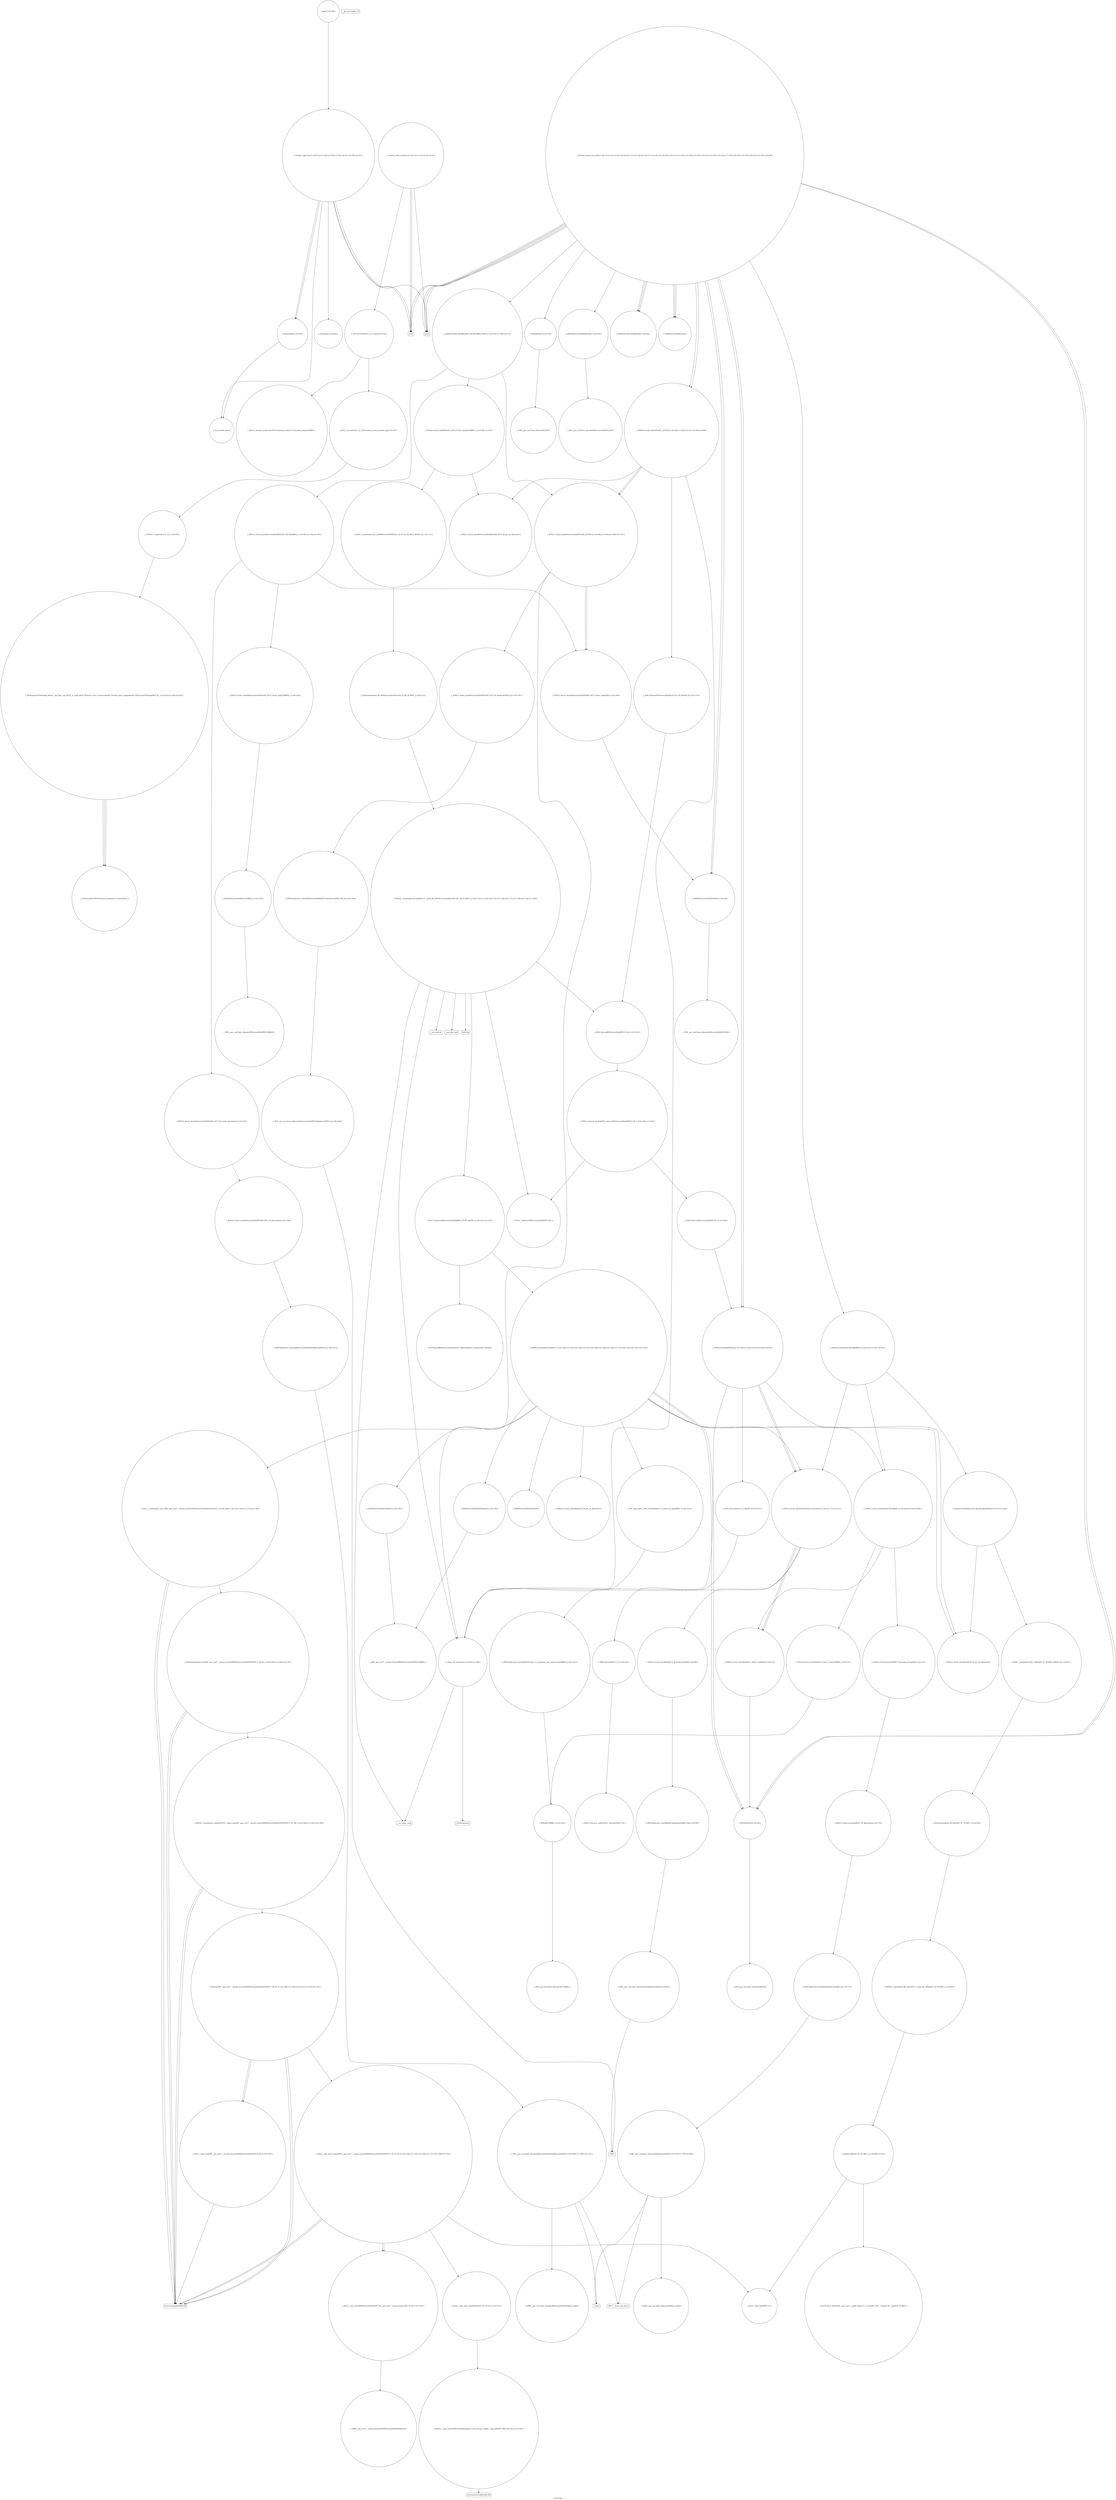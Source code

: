 digraph "Call Graph" {
	label="Call Graph";

	Node0x55c1746bfb80 [shape=record,shape=circle,label="{_Z18exec_alien_numbersv|{<s0>1|<s1>2|<s2>3|<s3>4}}"];
	Node0x55c1746bfb80:s0 -> Node0x55c1746bfc00[color=black];
	Node0x55c1746bfb80:s1 -> Node0x55c1746bfc00[color=black];
	Node0x55c1746bfb80:s2 -> Node0x55c174959740[color=black];
	Node0x55c1746bfb80:s3 -> Node0x55c1749597c0[color=black];
	Node0x55c17495d360 [shape=record,shape=circle,label="{_ZNSt16allocator_traitsISaIiEE37select_on_container_copy_constructionERKS0_|{<s0>141}}"];
	Node0x55c17495d360:s0 -> Node0x55c17495d3e0[color=black];
	Node0x55c1749599c0 [shape=record,shape=Mrecord,label="{__gxx_personality_v0}"];
	Node0x55c17495aec0 [shape=record,shape=circle,label="{_ZSt12__miter_baseIN9__gnu_cxx17__normal_iteratorIPKiSt6vectorIiSaIiEEEEET_S8_|{<s0>160}}"];
	Node0x55c17495aec0:s0 -> Node0x55c17495d4e0[color=black];
	Node0x55c174959d40 [shape=record,shape=circle,label="{_ZNSt6vectorIiSaIiEEixEm}"];
	Node0x55c17495b240 [shape=record,shape=circle,label="{_ZNSt12_Destroy_auxILb0EE9__destroyIPSt6vectorIiSaIiEEEEvT_S6_|{<s0>164|<s1>165}}"];
	Node0x55c17495b240:s0 -> Node0x55c17495cce0[color=black];
	Node0x55c17495b240:s1 -> Node0x55c17495b2c0[color=black];
	Node0x55c17495a0c0 [shape=record,shape=circle,label="{_ZSt9__reverseIPcEvT_S1_St26random_access_iterator_tag|{<s0>59}}"];
	Node0x55c17495a0c0:s0 -> Node0x55c17495a1c0[color=black];
	Node0x55c17495a440 [shape=record,shape=circle,label="{_ZNSt12_Vector_baseIiSaIiEEC2EmRKS0_|{<s0>64|<s1>65|<s2>66}}"];
	Node0x55c17495a440:s0 -> Node0x55c17495a5c0[color=black];
	Node0x55c17495a440:s1 -> Node0x55c17495a640[color=black];
	Node0x55c17495a440:s2 -> Node0x55c17495a6c0[color=black];
	Node0x55c17495a7c0 [shape=record,shape=circle,label="{_ZNSt12_Vector_baseIiSaIiEE11_M_allocateEm|{<s0>76}}"];
	Node0x55c17495a7c0:s0 -> Node0x55c17495a840[color=black];
	Node0x55c17495ab40 [shape=record,shape=circle,label="{_ZNSt12_Vector_baseIiSaIiEE19_M_get_Tp_allocatorEv}"];
	Node0x55c17495bee0 [shape=record,shape=circle,label="{__clang_call_terminate|{<s0>87|<s1>88}}"];
	Node0x55c17495bee0:s0 -> Node0x55c17495bf60[color=black];
	Node0x55c17495bee0:s1 -> Node0x55c17495bfe0[color=black];
	Node0x55c17495c260 [shape=record,shape=circle,label="{_ZSt8_DestroyIPiEvT_S1_|{<s0>92}}"];
	Node0x55c17495c260:s0 -> Node0x55c17495c2e0[color=black];
	Node0x55c17495c5e0 [shape=record,shape=circle,label="{_ZNSt12_Vector_baseISt6vectorIiSaIiEESaIS2_EE12_Vector_implC2ERKS3_|{<s0>102}}"];
	Node0x55c17495c5e0:s0 -> Node0x55c17495c760[color=black];
	Node0x55c17495c960 [shape=record,shape=circle,label="{_ZN9__gnu_cxx13new_allocatorISt6vectorIiSaIiEEE8allocateEmPKv|{<s0>108|<s1>109|<s2>110}}"];
	Node0x55c17495c960:s0 -> Node0x55c17495c9e0[color=black];
	Node0x55c17495c960:s1 -> Node0x55c17495a9c0[color=black];
	Node0x55c17495c960:s2 -> Node0x55c17495aa40[color=black];
	Node0x55c17495cce0 [shape=record,shape=circle,label="{_ZSt11__addressofISt6vectorIiSaIiEEEPT_RS3_}"];
	Node0x55c17495d060 [shape=record,shape=circle,label="{_ZNKSt6vectorIiSaIiEE4sizeEv}"];
	Node0x55c1746bfc00 [shape=record,shape=Mrecord,label="{scanf}"];
	Node0x55c17495d3e0 [shape=record,shape=circle,label="{_ZNSaIiEC2ERKS_|{<s0>142}}"];
	Node0x55c17495d3e0:s0 -> Node0x55c17495a740[color=black];
	Node0x55c174959a40 [shape=record,shape=circle,label="{_ZNSaISt6vectorIiSaIiEEEC2Ev|{<s0>34}}"];
	Node0x55c174959a40:s0 -> Node0x55c17495c360[color=black];
	Node0x55c17495af40 [shape=record,shape=circle,label="{_ZSt13__copy_move_aILb0EPKiPiET1_T0_S4_S3_|{<s0>161}}"];
	Node0x55c17495af40:s0 -> Node0x55c17495b040[color=black];
	Node0x55c174959dc0 [shape=record,shape=circle,label="{_ZNSt6vectorIS_IiSaIiEESaIS1_EED2Ev|{<s0>45|<s1>46|<s2>47|<s3>48|<s4>49}}"];
	Node0x55c174959dc0:s0 -> Node0x55c17495cae0[color=black];
	Node0x55c174959dc0:s1 -> Node0x55c17495b4c0[color=black];
	Node0x55c174959dc0:s2 -> Node0x55c17495c560[color=black];
	Node0x55c174959dc0:s3 -> Node0x55c17495c560[color=black];
	Node0x55c174959dc0:s4 -> Node0x55c17495bee0[color=black];
	Node0x55c17495b2c0 [shape=record,shape=circle,label="{_ZSt8_DestroyISt6vectorIiSaIiEEEvPT_|{<s0>166}}"];
	Node0x55c17495b2c0:s0 -> Node0x55c174959bc0[color=black];
	Node0x55c17495a140 [shape=record,shape=circle,label="{_ZSt19__iterator_categoryIPcENSt15iterator_traitsIT_E17iterator_categoryERKS2_}"];
	Node0x55c17495a4c0 [shape=record,shape=circle,label="{_ZNSt6vectorIiSaIiEE18_M_fill_initializeEmRKi|{<s0>67|<s1>68}}"];
	Node0x55c17495a4c0:s0 -> Node0x55c17495ab40[color=black];
	Node0x55c17495a4c0:s1 -> Node0x55c17495aac0[color=black];
	Node0x55c17495a840 [shape=record,shape=circle,label="{_ZNSt16allocator_traitsISaIiEE8allocateERS0_m|{<s0>77}}"];
	Node0x55c17495a840:s0 -> Node0x55c17495a8c0[color=black];
	Node0x55c17495abc0 [shape=record,shape=circle,label="{_ZSt20uninitialized_fill_nIPimiET_S1_T0_RKT1_|{<s0>82}}"];
	Node0x55c17495abc0:s0 -> Node0x55c17495ac40[color=black];
	Node0x55c17495bf60 [shape=record,shape=Mrecord,label="{__cxa_begin_catch}"];
	Node0x55c17495c2e0 [shape=record,shape=circle,label="{_ZNSt12_Destroy_auxILb1EE9__destroyIPiEEvT_S3_}"];
	Node0x55c17495c660 [shape=record,shape=circle,label="{_ZNSt12_Vector_baseISt6vectorIiSaIiEESaIS2_EE17_M_create_storageEm|{<s0>103}}"];
	Node0x55c17495c660:s0 -> Node0x55c17495c860[color=black];
	Node0x55c17495c9e0 [shape=record,shape=circle,label="{_ZNK9__gnu_cxx13new_allocatorISt6vectorIiSaIiEEE8max_sizeEv}"];
	Node0x55c17495cd60 [shape=record,shape=circle,label="{_ZSt8_DestroyIPSt6vectorIiSaIiEEEvT_S4_|{<s0>123}}"];
	Node0x55c17495cd60:s0 -> Node0x55c17495b240[color=black];
	Node0x55c17495d0e0 [shape=record,shape=circle,label="{_ZN9__gnu_cxx14__alloc_traitsISaIiEE17_S_select_on_copyERKS1_|{<s0>135}}"];
	Node0x55c17495d0e0:s0 -> Node0x55c17495d360[color=black];
	Node0x55c174959740 [shape=record,shape=circle,label="{_ZSt7reverseIPcEvT_S1_|{<s0>5|<s1>6}}"];
	Node0x55c174959740:s0 -> Node0x55c17495a140[color=black];
	Node0x55c174959740:s1 -> Node0x55c17495a0c0[color=black];
	Node0x55c17495d460 [shape=record,shape=circle,label="{_ZSt18uninitialized_copyIN9__gnu_cxx17__normal_iteratorIPKiSt6vectorIiSaIiEEEEPiET0_T_SA_S9_|{<s0>143|<s1>144|<s2>145}}"];
	Node0x55c17495d460:s0 -> Node0x55c17495d4e0[color=black];
	Node0x55c17495d460:s1 -> Node0x55c17495d4e0[color=black];
	Node0x55c17495d460:s2 -> Node0x55c17495d560[color=black];
	Node0x55c174959ac0 [shape=record,shape=circle,label="{_ZNSt6vectorIS_IiSaIiEESaIS1_EEC2EmRKS1_RKS2_|{<s0>35|<s1>36|<s2>37}}"];
	Node0x55c174959ac0:s0 -> Node0x55c17495c460[color=black];
	Node0x55c174959ac0:s1 -> Node0x55c17495c4e0[color=black];
	Node0x55c174959ac0:s2 -> Node0x55c17495c560[color=black];
	Node0x55c17495afc0 [shape=record,shape=circle,label="{_ZSt12__niter_baseIPKiSt6vectorIiSaIiEEET_N9__gnu_cxx17__normal_iteratorIS5_T0_EE|{<s0>162}}"];
	Node0x55c17495afc0:s0 -> Node0x55c17495b140[color=black];
	Node0x55c174959e40 [shape=record,shape=circle,label="{_Z16prepare_solvablev}"];
	Node0x55c17495b340 [shape=record,shape=circle,label="{_ZNSt12_Vector_baseISt6vectorIiSaIiEESaIS2_EE13_M_deallocateEPS2_m|{<s0>167}}"];
	Node0x55c17495b340:s0 -> Node0x55c17495b3c0[color=black];
	Node0x55c17495a1c0 [shape=record,shape=circle,label="{_ZSt9iter_swapIPcS0_EvT_T0_|{<s0>60}}"];
	Node0x55c17495a1c0:s0 -> Node0x55c17495a240[color=black];
	Node0x55c17495a540 [shape=record,shape=circle,label="{_ZNSt12_Vector_baseIiSaIiEED2Ev|{<s0>69|<s1>70|<s2>71|<s3>72}}"];
	Node0x55c17495a540:s0 -> Node0x55c17495be60[color=black];
	Node0x55c17495a540:s1 -> Node0x55c17495a6c0[color=black];
	Node0x55c17495a540:s2 -> Node0x55c17495a6c0[color=black];
	Node0x55c17495a540:s3 -> Node0x55c17495bee0[color=black];
	Node0x55c17495a8c0 [shape=record,shape=circle,label="{_ZN9__gnu_cxx13new_allocatorIiE8allocateEmPKv|{<s0>78|<s1>79|<s2>80}}"];
	Node0x55c17495a8c0:s0 -> Node0x55c17495a940[color=black];
	Node0x55c17495a8c0:s1 -> Node0x55c17495a9c0[color=black];
	Node0x55c17495a8c0:s2 -> Node0x55c17495aa40[color=black];
	Node0x55c17495ac40 [shape=record,shape=circle,label="{_ZNSt22__uninitialized_fill_nILb1EE15__uninit_fill_nIPimiEET_S3_T0_RKT1_|{<s0>83}}"];
	Node0x55c17495ac40:s0 -> Node0x55c17495acc0[color=black];
	Node0x55c17495bfe0 [shape=record,shape=Mrecord,label="{_ZSt9terminatev}"];
	Node0x55c17495c360 [shape=record,shape=circle,label="{_ZN9__gnu_cxx13new_allocatorISt6vectorIiSaIiEEEC2Ev}"];
	Node0x55c17495c6e0 [shape=record,shape=circle,label="{_ZNSt12_Vector_baseISt6vectorIiSaIiEESaIS2_EE12_Vector_implD2Ev|{<s0>104}}"];
	Node0x55c17495c6e0:s0 -> Node0x55c174959b40[color=black];
	Node0x55c17495ca60 [shape=record,shape=circle,label="{_ZSt24__uninitialized_fill_n_aIPSt6vectorIiSaIiEEmS2_S2_ET_S4_T0_RKT1_RSaIT2_E|{<s0>111}}"];
	Node0x55c17495ca60:s0 -> Node0x55c17495cb60[color=black];
	Node0x55c17495cde0 [shape=record,shape=Mrecord,label="{__cxa_rethrow}"];
	Node0x55c17495d160 [shape=record,shape=circle,label="{_ZNKSt12_Vector_baseIiSaIiEE19_M_get_Tp_allocatorEv}"];
	Node0x55c1749597c0 [shape=record,shape=Mrecord,label="{printf}"];
	Node0x55c17495d4e0 [shape=record,shape=Mrecord,label="{llvm.memcpy.p0i8.p0i8.i64}"];
	Node0x55c174959b40 [shape=record,shape=circle,label="{_ZNSaISt6vectorIiSaIiEEED2Ev|{<s0>38}}"];
	Node0x55c174959b40:s0 -> Node0x55c17495c3e0[color=black];
	Node0x55c17495b040 [shape=record,shape=circle,label="{_ZNSt11__copy_moveILb0ELb1ESt26random_access_iterator_tagE8__copy_mIiEEPT_PKS3_S6_S4_|{<s0>163}}"];
	Node0x55c17495b040:s0 -> Node0x55c17495b0c0[color=black];
	Node0x55c174959ec0 [shape=record,shape=circle,label="{_Z12solvable_maxii}"];
	Node0x55c17495b3c0 [shape=record,shape=circle,label="{_ZNSt16allocator_traitsISaISt6vectorIiSaIiEEEE10deallocateERS3_PS2_m|{<s0>168}}"];
	Node0x55c17495b3c0:s0 -> Node0x55c17495b440[color=black];
	Node0x55c17495a240 [shape=record,shape=circle,label="{_ZSt4swapIcENSt9enable_ifIXsr6__and_ISt6__not_ISt15__is_tuple_likeIT_EESt21is_move_constructibleIS3_ESt18is_move_assignableIS3_EEE5valueEvE4typeERS3_SC_|{<s0>61|<s1>62|<s2>63}}"];
	Node0x55c17495a240:s0 -> Node0x55c17495a2c0[color=black];
	Node0x55c17495a240:s1 -> Node0x55c17495a2c0[color=black];
	Node0x55c17495a240:s2 -> Node0x55c17495a2c0[color=black];
	Node0x55c17495a5c0 [shape=record,shape=circle,label="{_ZNSt12_Vector_baseIiSaIiEE12_Vector_implC2ERKS0_|{<s0>73}}"];
	Node0x55c17495a5c0:s0 -> Node0x55c17495d3e0[color=black];
	Node0x55c17495a940 [shape=record,shape=circle,label="{_ZNK9__gnu_cxx13new_allocatorIiE8max_sizeEv}"];
	Node0x55c17495acc0 [shape=record,shape=circle,label="{_ZSt6fill_nIPimiET_S1_T0_RKT1_|{<s0>84|<s1>85}}"];
	Node0x55c17495acc0:s0 -> Node0x55c17495adc0[color=black];
	Node0x55c17495acc0:s1 -> Node0x55c17495ad40[color=black];
	Node0x55c17495c060 [shape=record,shape=circle,label="{_ZNSt16allocator_traitsISaIiEE10deallocateERS0_Pim|{<s0>89}}"];
	Node0x55c17495c060:s0 -> Node0x55c17495c0e0[color=black];
	Node0x55c17495c3e0 [shape=record,shape=circle,label="{_ZN9__gnu_cxx13new_allocatorISt6vectorIiSaIiEEED2Ev}"];
	Node0x55c17495c760 [shape=record,shape=circle,label="{_ZNSaISt6vectorIiSaIiEEEC2ERKS2_|{<s0>105}}"];
	Node0x55c17495c760:s0 -> Node0x55c17495c7e0[color=black];
	Node0x55c17495cae0 [shape=record,shape=circle,label="{_ZNSt12_Vector_baseISt6vectorIiSaIiEESaIS2_EE19_M_get_Tp_allocatorEv}"];
	Node0x55c17495ce60 [shape=record,shape=Mrecord,label="{__cxa_end_catch}"];
	Node0x55c17495d1e0 [shape=record,shape=circle,label="{_ZSt22__uninitialized_copy_aIN9__gnu_cxx17__normal_iteratorIPKiSt6vectorIiSaIiEEEEPiiET0_T_SA_S9_RSaIT1_E|{<s0>136|<s1>137|<s2>138}}"];
	Node0x55c17495d1e0:s0 -> Node0x55c17495d4e0[color=black];
	Node0x55c17495d1e0:s1 -> Node0x55c17495d4e0[color=black];
	Node0x55c17495d1e0:s2 -> Node0x55c17495d460[color=black];
	Node0x55c174959840 [shape=record,shape=circle,label="{_Z21exec_always_turn_leftv|{<s0>7|<s1>8|<s2>9|<s3>10|<s4>11|<s5>12|<s6>13|<s7>14|<s8>15|<s9>16|<s10>17|<s11>18|<s12>19|<s13>20|<s14>21|<s15>22|<s16>23|<s17>24|<s18>25|<s19>26|<s20>27|<s21>28|<s22>29}}"];
	Node0x55c174959840:s0 -> Node0x55c1746bfc00[color=black];
	Node0x55c174959840:s1 -> Node0x55c1746bfc00[color=black];
	Node0x55c174959840:s2 -> Node0x55c1749598c0[color=black];
	Node0x55c174959840:s3 -> Node0x55c174959940[color=black];
	Node0x55c174959840:s4 -> Node0x55c174959a40[color=black];
	Node0x55c174959840:s5 -> Node0x55c174959ac0[color=black];
	Node0x55c174959840:s6 -> Node0x55c174959b40[color=black];
	Node0x55c174959840:s7 -> Node0x55c174959bc0[color=black];
	Node0x55c174959840:s8 -> Node0x55c174959c40[color=black];
	Node0x55c174959840:s9 -> Node0x55c174959b40[color=black];
	Node0x55c174959840:s10 -> Node0x55c174959bc0[color=black];
	Node0x55c174959840:s11 -> Node0x55c174959c40[color=black];
	Node0x55c174959840:s12 -> Node0x55c174959cc0[color=black];
	Node0x55c174959840:s13 -> Node0x55c174959d40[color=black];
	Node0x55c174959840:s14 -> Node0x55c174959cc0[color=black];
	Node0x55c174959840:s15 -> Node0x55c174959d40[color=black];
	Node0x55c174959840:s16 -> Node0x55c1749597c0[color=black];
	Node0x55c174959840:s17 -> Node0x55c174959cc0[color=black];
	Node0x55c174959840:s18 -> Node0x55c174959d40[color=black];
	Node0x55c174959840:s19 -> Node0x55c1749597c0[color=black];
	Node0x55c174959840:s20 -> Node0x55c174959dc0[color=black];
	Node0x55c174959840:s21 -> Node0x55c1749597c0[color=black];
	Node0x55c174959840:s22 -> Node0x55c174959dc0[color=black];
	Node0x55c17495d560 [shape=record,shape=circle,label="{_ZNSt20__uninitialized_copyILb1EE13__uninit_copyIN9__gnu_cxx17__normal_iteratorIPKiSt6vectorIiSaIiEEEEPiEET0_T_SC_SB_|{<s0>146|<s1>147|<s2>148}}"];
	Node0x55c17495d560:s0 -> Node0x55c17495d4e0[color=black];
	Node0x55c17495d560:s1 -> Node0x55c17495d4e0[color=black];
	Node0x55c17495d560:s2 -> Node0x55c17495d5e0[color=black];
	Node0x55c174959bc0 [shape=record,shape=circle,label="{_ZNSt6vectorIiSaIiEED2Ev|{<s0>39|<s1>40|<s2>41|<s3>42|<s4>43}}"];
	Node0x55c174959bc0:s0 -> Node0x55c17495ab40[color=black];
	Node0x55c174959bc0:s1 -> Node0x55c17495c1e0[color=black];
	Node0x55c174959bc0:s2 -> Node0x55c17495a540[color=black];
	Node0x55c174959bc0:s3 -> Node0x55c17495a540[color=black];
	Node0x55c174959bc0:s4 -> Node0x55c17495bee0[color=black];
	Node0x55c17495b0c0 [shape=record,shape=Mrecord,label="{llvm.memmove.p0i8.p0i8.i64}"];
	Node0x55c174959f40 [shape=record,shape=circle,label="{_Z8solvableiii|{<s0>50}}"];
	Node0x55c174959f40:s0 -> Node0x55c174959ec0[color=black];
	Node0x55c17495b440 [shape=record,shape=circle,label="{_ZN9__gnu_cxx13new_allocatorISt6vectorIiSaIiEEE10deallocateEPS3_m|{<s0>169}}"];
	Node0x55c17495b440:s0 -> Node0x55c17495c160[color=black];
	Node0x55c17495a2c0 [shape=record,shape=circle,label="{_ZSt4moveIRcEONSt16remove_referenceIT_E4typeEOS2_}"];
	Node0x55c17495a640 [shape=record,shape=circle,label="{_ZNSt12_Vector_baseIiSaIiEE17_M_create_storageEm|{<s0>74}}"];
	Node0x55c17495a640:s0 -> Node0x55c17495a7c0[color=black];
	Node0x55c17495a9c0 [shape=record,shape=Mrecord,label="{_ZSt17__throw_bad_allocv}"];
	Node0x55c17495ad40 [shape=record,shape=circle,label="{_ZSt10__fill_n_aIPimiEN9__gnu_cxx11__enable_ifIXsr11__is_scalarIT1_EE7__valueET_E6__typeES4_T0_RKS3_}"];
	Node0x55c17495c0e0 [shape=record,shape=circle,label="{_ZN9__gnu_cxx13new_allocatorIiE10deallocateEPim|{<s0>90}}"];
	Node0x55c17495c0e0:s0 -> Node0x55c17495c160[color=black];
	Node0x55c17495c460 [shape=record,shape=circle,label="{_ZNSt12_Vector_baseISt6vectorIiSaIiEESaIS2_EEC2EmRKS3_|{<s0>93|<s1>94|<s2>95}}"];
	Node0x55c17495c460:s0 -> Node0x55c17495c5e0[color=black];
	Node0x55c17495c460:s1 -> Node0x55c17495c660[color=black];
	Node0x55c17495c460:s2 -> Node0x55c17495c6e0[color=black];
	Node0x55c17495c7e0 [shape=record,shape=circle,label="{_ZN9__gnu_cxx13new_allocatorISt6vectorIiSaIiEEEC2ERKS4_}"];
	Node0x55c17495cb60 [shape=record,shape=circle,label="{_ZSt20uninitialized_fill_nIPSt6vectorIiSaIiEEmS2_ET_S4_T0_RKT1_|{<s0>112}}"];
	Node0x55c17495cb60:s0 -> Node0x55c17495cbe0[color=black];
	Node0x55c17495cee0 [shape=record,shape=Mrecord,label="{llvm.trap}"];
	Node0x55c17495d260 [shape=record,shape=circle,label="{_ZNKSt6vectorIiSaIiEE5beginEv|{<s0>139}}"];
	Node0x55c17495d260:s0 -> Node0x55c17495b1c0[color=black];
	Node0x55c1749598c0 [shape=record,shape=circle,label="{_ZNSaIiEC2Ev|{<s0>30}}"];
	Node0x55c1749598c0:s0 -> Node0x55c17495a340[color=black];
	Node0x55c17495d5e0 [shape=record,shape=circle,label="{_ZSt4copyIN9__gnu_cxx17__normal_iteratorIPKiSt6vectorIiSaIiEEEEPiET0_T_SA_S9_|{<s0>149|<s1>150|<s2>151|<s3>152|<s4>153}}"];
	Node0x55c17495d5e0:s0 -> Node0x55c17495d4e0[color=black];
	Node0x55c17495d5e0:s1 -> Node0x55c17495aec0[color=black];
	Node0x55c17495d5e0:s2 -> Node0x55c17495d4e0[color=black];
	Node0x55c17495d5e0:s3 -> Node0x55c17495aec0[color=black];
	Node0x55c17495d5e0:s4 -> Node0x55c17495ae40[color=black];
	Node0x55c174959c40 [shape=record,shape=circle,label="{_ZNSaIiED2Ev|{<s0>44}}"];
	Node0x55c174959c40:s0 -> Node0x55c17495a3c0[color=black];
	Node0x55c17495b140 [shape=record,shape=circle,label="{_ZNK9__gnu_cxx17__normal_iteratorIPKiSt6vectorIiSaIiEEE4baseEv}"];
	Node0x55c174959fc0 [shape=record,shape=circle,label="{_Z13exec_egg_dropv|{<s0>51|<s1>52|<s2>53|<s3>54|<s4>55|<s5>56|<s6>57}}"];
	Node0x55c174959fc0:s0 -> Node0x55c174959e40[color=black];
	Node0x55c174959fc0:s1 -> Node0x55c1746bfc00[color=black];
	Node0x55c174959fc0:s2 -> Node0x55c1746bfc00[color=black];
	Node0x55c174959fc0:s3 -> Node0x55c174959ec0[color=black];
	Node0x55c174959fc0:s4 -> Node0x55c174959f40[color=black];
	Node0x55c174959fc0:s5 -> Node0x55c174959f40[color=black];
	Node0x55c174959fc0:s6 -> Node0x55c1749597c0[color=black];
	Node0x55c17495b4c0 [shape=record,shape=circle,label="{_ZSt8_DestroyIPSt6vectorIiSaIiEES2_EvT_S4_RSaIT0_E|{<s0>170}}"];
	Node0x55c17495b4c0:s0 -> Node0x55c17495cd60[color=black];
	Node0x55c17495a340 [shape=record,shape=circle,label="{_ZN9__gnu_cxx13new_allocatorIiEC2Ev}"];
	Node0x55c17495a6c0 [shape=record,shape=circle,label="{_ZNSt12_Vector_baseIiSaIiEE12_Vector_implD2Ev|{<s0>75}}"];
	Node0x55c17495a6c0:s0 -> Node0x55c174959c40[color=black];
	Node0x55c17495aa40 [shape=record,shape=Mrecord,label="{_Znwm}"];
	Node0x55c17495adc0 [shape=record,shape=circle,label="{_ZSt12__niter_baseIPiET_S1_}"];
	Node0x55c17495c160 [shape=record,shape=Mrecord,label="{_ZdlPv}"];
	Node0x55c17495c4e0 [shape=record,shape=circle,label="{_ZNSt6vectorIS_IiSaIiEESaIS1_EE18_M_fill_initializeEmRKS1_|{<s0>96|<s1>97}}"];
	Node0x55c17495c4e0:s0 -> Node0x55c17495cae0[color=black];
	Node0x55c17495c4e0:s1 -> Node0x55c17495ca60[color=black];
	Node0x55c17495c860 [shape=record,shape=circle,label="{_ZNSt12_Vector_baseISt6vectorIiSaIiEESaIS2_EE11_M_allocateEm|{<s0>106}}"];
	Node0x55c17495c860:s0 -> Node0x55c17495c8e0[color=black];
	Node0x55c17495cbe0 [shape=record,shape=circle,label="{_ZNSt22__uninitialized_fill_nILb0EE15__uninit_fill_nIPSt6vectorIiSaIiEEmS4_EET_S6_T0_RKT1_|{<s0>113|<s1>114|<s2>115|<s3>116|<s4>117|<s5>118|<s6>119|<s7>120}}"];
	Node0x55c17495cbe0:s0 -> Node0x55c17495cce0[color=black];
	Node0x55c17495cbe0:s1 -> Node0x55c17495cc60[color=black];
	Node0x55c17495cbe0:s2 -> Node0x55c17495bf60[color=black];
	Node0x55c17495cbe0:s3 -> Node0x55c17495cd60[color=black];
	Node0x55c17495cbe0:s4 -> Node0x55c17495cde0[color=black];
	Node0x55c17495cbe0:s5 -> Node0x55c17495ce60[color=black];
	Node0x55c17495cbe0:s6 -> Node0x55c17495cee0[color=black];
	Node0x55c17495cbe0:s7 -> Node0x55c17495bee0[color=black];
	Node0x55c17495cf60 [shape=record,shape=circle,label="{_ZSt7forwardIRKSt6vectorIiSaIiEEEOT_RNSt16remove_referenceIS5_E4typeE}"];
	Node0x55c17495d2e0 [shape=record,shape=circle,label="{_ZNKSt6vectorIiSaIiEE3endEv|{<s0>140}}"];
	Node0x55c17495d2e0:s0 -> Node0x55c17495b1c0[color=black];
	Node0x55c174959940 [shape=record,shape=circle,label="{_ZNSt6vectorIiSaIiEEC2EmRKiRKS0_|{<s0>31|<s1>32|<s2>33}}"];
	Node0x55c174959940:s0 -> Node0x55c17495a440[color=black];
	Node0x55c174959940:s1 -> Node0x55c17495a4c0[color=black];
	Node0x55c174959940:s2 -> Node0x55c17495a540[color=black];
	Node0x55c17495ae40 [shape=record,shape=circle,label="{_ZSt14__copy_move_a2ILb0EN9__gnu_cxx17__normal_iteratorIPKiSt6vectorIiSaIiEEEEPiET1_T0_SA_S9_|{<s0>154|<s1>155|<s2>156|<s3>157|<s4>158|<s5>159}}"];
	Node0x55c17495ae40:s0 -> Node0x55c17495d4e0[color=black];
	Node0x55c17495ae40:s1 -> Node0x55c17495afc0[color=black];
	Node0x55c17495ae40:s2 -> Node0x55c17495d4e0[color=black];
	Node0x55c17495ae40:s3 -> Node0x55c17495afc0[color=black];
	Node0x55c17495ae40:s4 -> Node0x55c17495adc0[color=black];
	Node0x55c17495ae40:s5 -> Node0x55c17495af40[color=black];
	Node0x55c174959cc0 [shape=record,shape=circle,label="{_ZNSt6vectorIS_IiSaIiEESaIS1_EEixEm}"];
	Node0x55c17495b1c0 [shape=record,shape=circle,label="{_ZN9__gnu_cxx17__normal_iteratorIPKiSt6vectorIiSaIiEEEC2ERKS2_}"];
	Node0x55c17495a040 [shape=record,shape=circle,label="{main|{<s0>58}}"];
	Node0x55c17495a040:s0 -> Node0x55c174959fc0[color=black];
	Node0x55c17495a3c0 [shape=record,shape=circle,label="{_ZN9__gnu_cxx13new_allocatorIiED2Ev}"];
	Node0x55c17495a740 [shape=record,shape=circle,label="{_ZN9__gnu_cxx13new_allocatorIiEC2ERKS1_}"];
	Node0x55c17495aac0 [shape=record,shape=circle,label="{_ZSt24__uninitialized_fill_n_aIPimiiET_S1_T0_RKT1_RSaIT2_E|{<s0>81}}"];
	Node0x55c17495aac0:s0 -> Node0x55c17495abc0[color=black];
	Node0x55c17495be60 [shape=record,shape=circle,label="{_ZNSt12_Vector_baseIiSaIiEE13_M_deallocateEPim|{<s0>86}}"];
	Node0x55c17495be60:s0 -> Node0x55c17495c060[color=black];
	Node0x55c17495c1e0 [shape=record,shape=circle,label="{_ZSt8_DestroyIPiiEvT_S1_RSaIT0_E|{<s0>91}}"];
	Node0x55c17495c1e0:s0 -> Node0x55c17495c260[color=black];
	Node0x55c17495c560 [shape=record,shape=circle,label="{_ZNSt12_Vector_baseISt6vectorIiSaIiEESaIS2_EED2Ev|{<s0>98|<s1>99|<s2>100|<s3>101}}"];
	Node0x55c17495c560:s0 -> Node0x55c17495b340[color=black];
	Node0x55c17495c560:s1 -> Node0x55c17495c6e0[color=black];
	Node0x55c17495c560:s2 -> Node0x55c17495c6e0[color=black];
	Node0x55c17495c560:s3 -> Node0x55c17495bee0[color=black];
	Node0x55c17495c8e0 [shape=record,shape=circle,label="{_ZNSt16allocator_traitsISaISt6vectorIiSaIiEEEE8allocateERS3_m|{<s0>107}}"];
	Node0x55c17495c8e0:s0 -> Node0x55c17495c960[color=black];
	Node0x55c17495cc60 [shape=record,shape=circle,label="{_ZSt10_ConstructISt6vectorIiSaIiEEJRKS2_EEvPT_DpOT0_|{<s0>121|<s1>122}}"];
	Node0x55c17495cc60:s0 -> Node0x55c17495cf60[color=black];
	Node0x55c17495cc60:s1 -> Node0x55c17495cfe0[color=black];
	Node0x55c17495cfe0 [shape=record,shape=circle,label="{_ZNSt6vectorIiSaIiEEC2ERKS1_|{<s0>124|<s1>125|<s2>126|<s3>127|<s4>128|<s5>129|<s6>130|<s7>131|<s8>132|<s9>133|<s10>134}}"];
	Node0x55c17495cfe0:s0 -> Node0x55c17495d060[color=black];
	Node0x55c17495cfe0:s1 -> Node0x55c17495d160[color=black];
	Node0x55c17495cfe0:s2 -> Node0x55c17495d0e0[color=black];
	Node0x55c17495cfe0:s3 -> Node0x55c17495a440[color=black];
	Node0x55c17495cfe0:s4 -> Node0x55c174959c40[color=black];
	Node0x55c17495cfe0:s5 -> Node0x55c17495d260[color=black];
	Node0x55c17495cfe0:s6 -> Node0x55c17495d2e0[color=black];
	Node0x55c17495cfe0:s7 -> Node0x55c17495ab40[color=black];
	Node0x55c17495cfe0:s8 -> Node0x55c17495d1e0[color=black];
	Node0x55c17495cfe0:s9 -> Node0x55c174959c40[color=black];
	Node0x55c17495cfe0:s10 -> Node0x55c17495a540[color=black];
}
